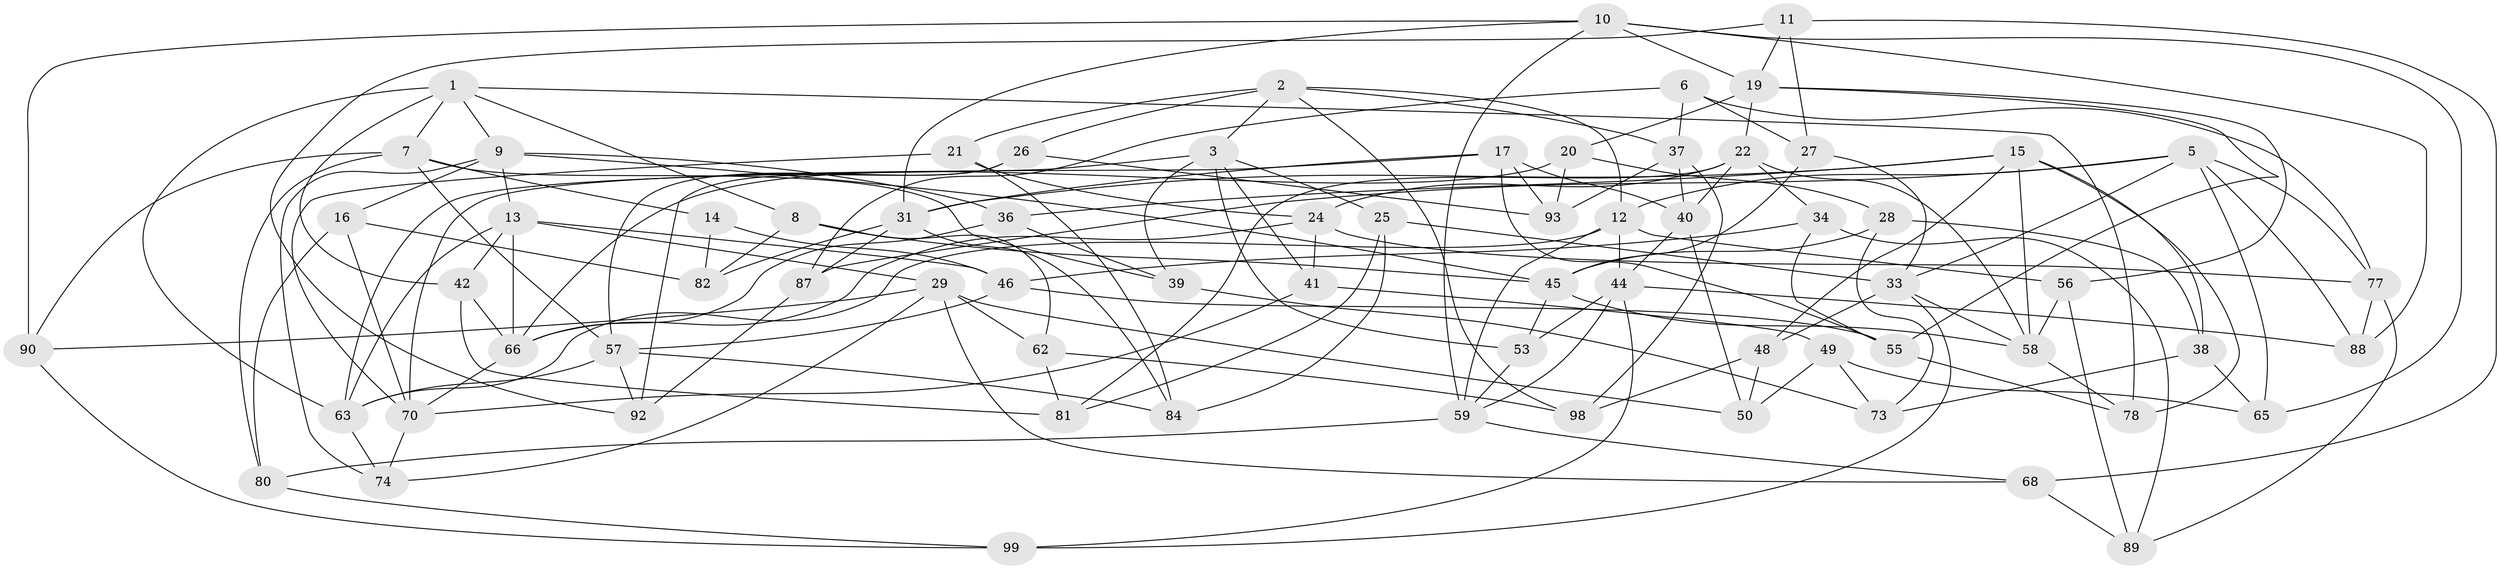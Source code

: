 // original degree distribution, {4: 1.0}
// Generated by graph-tools (version 1.1) at 2025/11/02/27/25 16:11:49]
// undirected, 70 vertices, 166 edges
graph export_dot {
graph [start="1"]
  node [color=gray90,style=filled];
  1 [super="+4"];
  2 [super="+85"];
  3 [super="+32"];
  5 [super="+100"];
  6;
  7 [super="+67"];
  8;
  9 [super="+18"];
  10 [super="+23"];
  11;
  12 [super="+64"];
  13 [super="+51"];
  14;
  15 [super="+61"];
  16;
  17 [super="+35"];
  19 [super="+54"];
  20;
  21;
  22 [super="+30"];
  24 [super="+71"];
  25;
  26;
  27;
  28;
  29 [super="+94"];
  31 [super="+75"];
  33 [super="+52"];
  34;
  36;
  37 [super="+86"];
  38;
  39;
  40 [super="+43"];
  41;
  42;
  44 [super="+47"];
  45 [super="+60"];
  46 [super="+95"];
  48;
  49;
  50;
  53;
  55 [super="+91"];
  56;
  57 [super="+72"];
  58 [super="+76"];
  59 [super="+69"];
  62;
  63 [super="+83"];
  65;
  66 [super="+79"];
  68;
  70 [super="+97"];
  73;
  74;
  77 [super="+96"];
  78;
  80;
  81;
  82;
  84;
  87;
  88;
  89;
  90;
  92;
  93;
  98;
  99;
  1 -- 8;
  1 -- 63;
  1 -- 7;
  1 -- 42;
  1 -- 9;
  1 -- 78;
  2 -- 26;
  2 -- 21;
  2 -- 12;
  2 -- 98;
  2 -- 37;
  2 -- 3;
  3 -- 63;
  3 -- 53;
  3 -- 41;
  3 -- 25;
  3 -- 39;
  5 -- 65;
  5 -- 88;
  5 -- 87;
  5 -- 77;
  5 -- 33;
  5 -- 12;
  6 -- 27;
  6 -- 87;
  6 -- 37;
  6 -- 77;
  7 -- 39;
  7 -- 80;
  7 -- 90;
  7 -- 14;
  7 -- 57;
  8 -- 82;
  8 -- 45;
  8 -- 62;
  9 -- 36;
  9 -- 74;
  9 -- 16;
  9 -- 45;
  9 -- 13;
  10 -- 31;
  10 -- 88;
  10 -- 90;
  10 -- 65;
  10 -- 59;
  10 -- 19;
  11 -- 68;
  11 -- 27;
  11 -- 92;
  11 -- 19;
  12 -- 63;
  12 -- 56;
  12 -- 59;
  12 -- 44;
  13 -- 46;
  13 -- 66;
  13 -- 29;
  13 -- 42;
  13 -- 63;
  14 -- 82;
  14 -- 46 [weight=2];
  15 -- 38;
  15 -- 78;
  15 -- 58;
  15 -- 48;
  15 -- 36;
  15 -- 31;
  16 -- 70;
  16 -- 80;
  16 -- 82;
  17 -- 93;
  17 -- 55 [weight=2];
  17 -- 40;
  17 -- 31;
  17 -- 70;
  19 -- 56;
  19 -- 20;
  19 -- 22;
  19 -- 55;
  20 -- 93;
  20 -- 28;
  20 -- 66;
  21 -- 84;
  21 -- 24;
  21 -- 70;
  22 -- 81;
  22 -- 24;
  22 -- 58;
  22 -- 40;
  22 -- 34;
  24 -- 77 [weight=2];
  24 -- 41;
  24 -- 66;
  25 -- 84;
  25 -- 33;
  25 -- 81;
  26 -- 92;
  26 -- 57;
  26 -- 93;
  27 -- 33;
  27 -- 45;
  28 -- 45;
  28 -- 38;
  28 -- 73;
  29 -- 90;
  29 -- 68;
  29 -- 74;
  29 -- 50;
  29 -- 62;
  31 -- 82;
  31 -- 84;
  31 -- 87;
  33 -- 58;
  33 -- 48;
  33 -- 99;
  34 -- 89;
  34 -- 55;
  34 -- 46;
  36 -- 66;
  36 -- 39;
  37 -- 40 [weight=2];
  37 -- 93;
  37 -- 98;
  38 -- 65;
  38 -- 73;
  39 -- 73;
  40 -- 50;
  40 -- 44;
  41 -- 49;
  41 -- 70;
  42 -- 66;
  42 -- 81;
  44 -- 53;
  44 -- 59;
  44 -- 99;
  44 -- 88;
  45 -- 58;
  45 -- 53;
  46 -- 57;
  46 -- 55;
  48 -- 98;
  48 -- 50;
  49 -- 65;
  49 -- 50;
  49 -- 73;
  53 -- 59;
  55 -- 78;
  56 -- 58;
  56 -- 89;
  57 -- 84;
  57 -- 92;
  57 -- 63;
  58 -- 78;
  59 -- 80;
  59 -- 68;
  62 -- 81;
  62 -- 98;
  63 -- 74;
  66 -- 70;
  68 -- 89;
  70 -- 74;
  77 -- 89;
  77 -- 88;
  80 -- 99;
  87 -- 92;
  90 -- 99;
}
